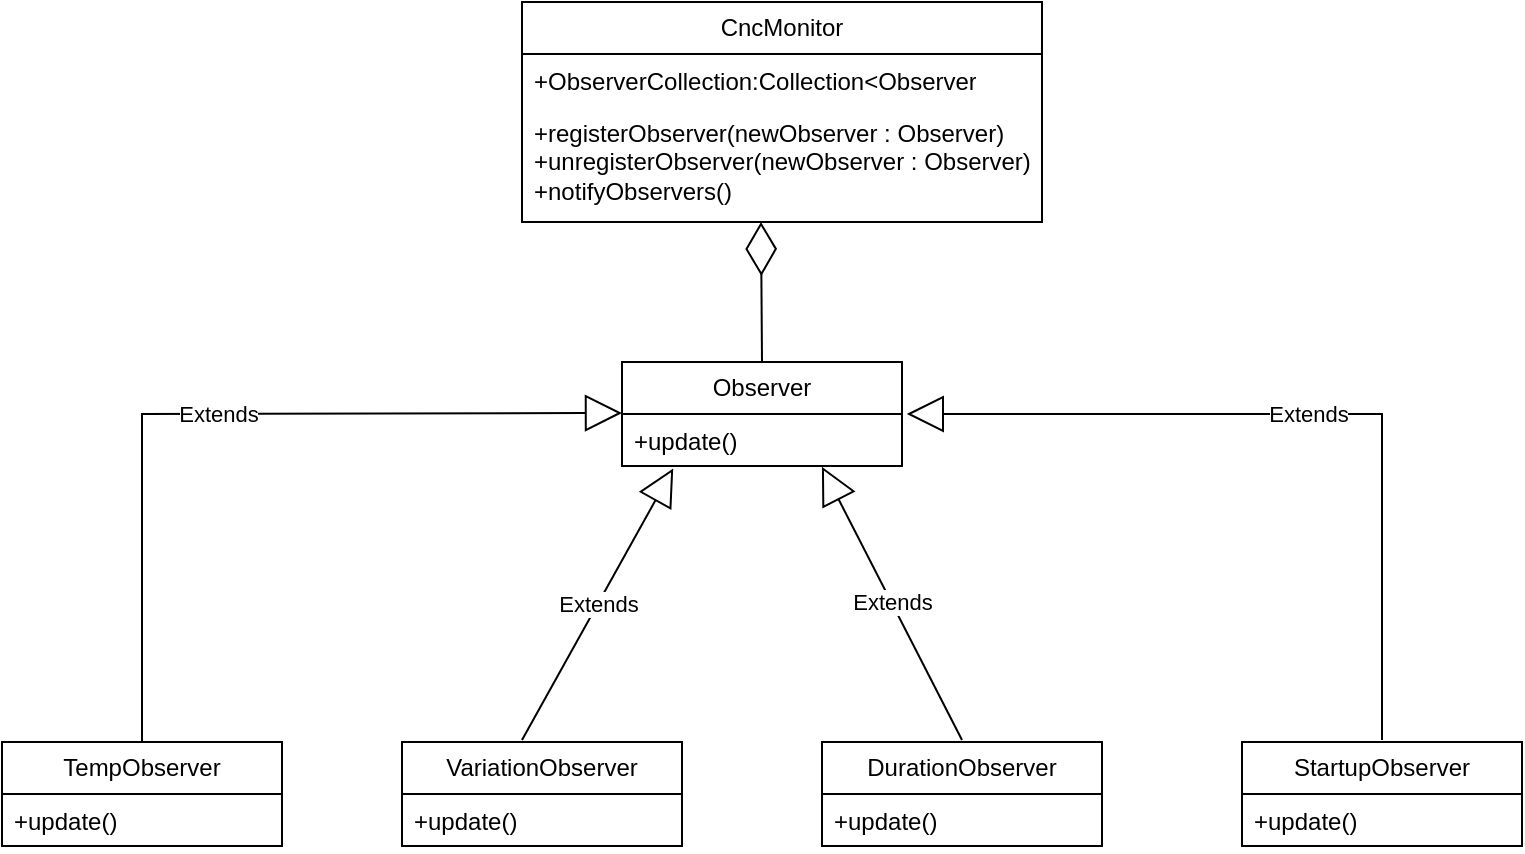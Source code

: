 <mxfile version="22.1.18" type="device">
  <diagram name="Page-1" id="PTCbz6nT7_cXMCXYHSPc">
    <mxGraphModel dx="1282" dy="577" grid="1" gridSize="10" guides="1" tooltips="1" connect="1" arrows="1" fold="1" page="1" pageScale="1" pageWidth="850" pageHeight="1100" math="0" shadow="0">
      <root>
        <mxCell id="0" />
        <mxCell id="1" parent="0" />
        <mxCell id="SP3Vm1jlRCVkKguuvt2Q-6" value="CncMonitor" style="swimlane;fontStyle=0;childLayout=stackLayout;horizontal=1;startSize=26;fillColor=none;horizontalStack=0;resizeParent=1;resizeParentMax=0;resizeLast=0;collapsible=1;marginBottom=0;whiteSpace=wrap;html=1;" vertex="1" parent="1">
          <mxGeometry x="300" y="20" width="260" height="110" as="geometry" />
        </mxCell>
        <mxCell id="SP3Vm1jlRCVkKguuvt2Q-7" value="+ObserverCollection:Collection&amp;lt;Observer" style="text;strokeColor=none;fillColor=none;align=left;verticalAlign=top;spacingLeft=4;spacingRight=4;overflow=hidden;rotatable=0;points=[[0,0.5],[1,0.5]];portConstraint=eastwest;whiteSpace=wrap;html=1;" vertex="1" parent="SP3Vm1jlRCVkKguuvt2Q-6">
          <mxGeometry y="26" width="260" height="26" as="geometry" />
        </mxCell>
        <mxCell id="SP3Vm1jlRCVkKguuvt2Q-8" value="+registerObserver(newObserver : Observer)&lt;br&gt;+unregisterObserver(newObserver : Observer)&lt;br&gt;+notifyObservers()" style="text;strokeColor=none;fillColor=none;align=left;verticalAlign=top;spacingLeft=4;spacingRight=4;overflow=hidden;rotatable=0;points=[[0,0.5],[1,0.5]];portConstraint=eastwest;whiteSpace=wrap;html=1;" vertex="1" parent="SP3Vm1jlRCVkKguuvt2Q-6">
          <mxGeometry y="52" width="260" height="58" as="geometry" />
        </mxCell>
        <mxCell id="SP3Vm1jlRCVkKguuvt2Q-10" value="Observer" style="swimlane;fontStyle=0;childLayout=stackLayout;horizontal=1;startSize=26;fillColor=none;horizontalStack=0;resizeParent=1;resizeParentMax=0;resizeLast=0;collapsible=1;marginBottom=0;whiteSpace=wrap;html=1;" vertex="1" parent="1">
          <mxGeometry x="350" y="200" width="140" height="52" as="geometry" />
        </mxCell>
        <mxCell id="SP3Vm1jlRCVkKguuvt2Q-11" value="+update()" style="text;strokeColor=none;fillColor=none;align=left;verticalAlign=top;spacingLeft=4;spacingRight=4;overflow=hidden;rotatable=0;points=[[0,0.5],[1,0.5]];portConstraint=eastwest;whiteSpace=wrap;html=1;" vertex="1" parent="SP3Vm1jlRCVkKguuvt2Q-10">
          <mxGeometry y="26" width="140" height="26" as="geometry" />
        </mxCell>
        <mxCell id="SP3Vm1jlRCVkKguuvt2Q-14" value="DurationObserver" style="swimlane;fontStyle=0;childLayout=stackLayout;horizontal=1;startSize=26;fillColor=none;horizontalStack=0;resizeParent=1;resizeParentMax=0;resizeLast=0;collapsible=1;marginBottom=0;whiteSpace=wrap;html=1;" vertex="1" parent="1">
          <mxGeometry x="450" y="390" width="140" height="52" as="geometry" />
        </mxCell>
        <mxCell id="SP3Vm1jlRCVkKguuvt2Q-15" value="+update()" style="text;strokeColor=none;fillColor=none;align=left;verticalAlign=top;spacingLeft=4;spacingRight=4;overflow=hidden;rotatable=0;points=[[0,0.5],[1,0.5]];portConstraint=eastwest;whiteSpace=wrap;html=1;" vertex="1" parent="SP3Vm1jlRCVkKguuvt2Q-14">
          <mxGeometry y="26" width="140" height="26" as="geometry" />
        </mxCell>
        <mxCell id="SP3Vm1jlRCVkKguuvt2Q-16" value="VariationObserver" style="swimlane;fontStyle=0;childLayout=stackLayout;horizontal=1;startSize=26;fillColor=none;horizontalStack=0;resizeParent=1;resizeParentMax=0;resizeLast=0;collapsible=1;marginBottom=0;whiteSpace=wrap;html=1;" vertex="1" parent="1">
          <mxGeometry x="240" y="390" width="140" height="52" as="geometry" />
        </mxCell>
        <mxCell id="SP3Vm1jlRCVkKguuvt2Q-17" value="+update()" style="text;strokeColor=none;fillColor=none;align=left;verticalAlign=top;spacingLeft=4;spacingRight=4;overflow=hidden;rotatable=0;points=[[0,0.5],[1,0.5]];portConstraint=eastwest;whiteSpace=wrap;html=1;" vertex="1" parent="SP3Vm1jlRCVkKguuvt2Q-16">
          <mxGeometry y="26" width="140" height="26" as="geometry" />
        </mxCell>
        <mxCell id="SP3Vm1jlRCVkKguuvt2Q-18" value="TempObserver" style="swimlane;fontStyle=0;childLayout=stackLayout;horizontal=1;startSize=26;fillColor=none;horizontalStack=0;resizeParent=1;resizeParentMax=0;resizeLast=0;collapsible=1;marginBottom=0;whiteSpace=wrap;html=1;" vertex="1" parent="1">
          <mxGeometry x="40" y="390" width="140" height="52" as="geometry" />
        </mxCell>
        <mxCell id="SP3Vm1jlRCVkKguuvt2Q-19" value="+update()" style="text;strokeColor=none;fillColor=none;align=left;verticalAlign=top;spacingLeft=4;spacingRight=4;overflow=hidden;rotatable=0;points=[[0,0.5],[1,0.5]];portConstraint=eastwest;whiteSpace=wrap;html=1;" vertex="1" parent="SP3Vm1jlRCVkKguuvt2Q-18">
          <mxGeometry y="26" width="140" height="26" as="geometry" />
        </mxCell>
        <mxCell id="SP3Vm1jlRCVkKguuvt2Q-20" value="StartupObserver" style="swimlane;fontStyle=0;childLayout=stackLayout;horizontal=1;startSize=26;fillColor=none;horizontalStack=0;resizeParent=1;resizeParentMax=0;resizeLast=0;collapsible=1;marginBottom=0;whiteSpace=wrap;html=1;" vertex="1" parent="1">
          <mxGeometry x="660" y="390" width="140" height="52" as="geometry" />
        </mxCell>
        <mxCell id="SP3Vm1jlRCVkKguuvt2Q-21" value="+update()" style="text;strokeColor=none;fillColor=none;align=left;verticalAlign=top;spacingLeft=4;spacingRight=4;overflow=hidden;rotatable=0;points=[[0,0.5],[1,0.5]];portConstraint=eastwest;whiteSpace=wrap;html=1;" vertex="1" parent="SP3Vm1jlRCVkKguuvt2Q-20">
          <mxGeometry y="26" width="140" height="26" as="geometry" />
        </mxCell>
        <mxCell id="SP3Vm1jlRCVkKguuvt2Q-28" value="" style="endArrow=diamondThin;endFill=0;endSize=24;html=1;rounded=0;exitX=0.5;exitY=0;exitDx=0;exitDy=0;" edge="1" parent="1" source="SP3Vm1jlRCVkKguuvt2Q-10">
          <mxGeometry width="160" relative="1" as="geometry">
            <mxPoint x="419.5" y="190" as="sourcePoint" />
            <mxPoint x="419.5" y="130" as="targetPoint" />
          </mxGeometry>
        </mxCell>
        <mxCell id="SP3Vm1jlRCVkKguuvt2Q-29" value="Extends" style="endArrow=block;endSize=16;endFill=0;html=1;rounded=0;exitX=0.5;exitY=0;exitDx=0;exitDy=0;" edge="1" parent="1" source="SP3Vm1jlRCVkKguuvt2Q-18">
          <mxGeometry width="160" relative="1" as="geometry">
            <mxPoint x="190" y="225.5" as="sourcePoint" />
            <mxPoint x="350" y="225.5" as="targetPoint" />
            <Array as="points">
              <mxPoint x="110" y="226" />
            </Array>
          </mxGeometry>
        </mxCell>
        <mxCell id="SP3Vm1jlRCVkKguuvt2Q-30" value="Extends" style="endArrow=block;endSize=16;endFill=0;html=1;rounded=0;entryX=1.017;entryY=0;entryDx=0;entryDy=0;entryPerimeter=0;" edge="1" parent="1" target="SP3Vm1jlRCVkKguuvt2Q-11">
          <mxGeometry width="160" relative="1" as="geometry">
            <mxPoint x="730" y="389" as="sourcePoint" />
            <mxPoint x="890" y="389" as="targetPoint" />
            <Array as="points">
              <mxPoint x="730" y="226" />
            </Array>
          </mxGeometry>
        </mxCell>
        <mxCell id="SP3Vm1jlRCVkKguuvt2Q-31" value="Extends" style="endArrow=block;endSize=16;endFill=0;html=1;rounded=0;entryX=0.183;entryY=1.046;entryDx=0;entryDy=0;entryPerimeter=0;" edge="1" parent="1" target="SP3Vm1jlRCVkKguuvt2Q-11">
          <mxGeometry width="160" relative="1" as="geometry">
            <mxPoint x="300" y="389" as="sourcePoint" />
            <mxPoint x="460" y="389" as="targetPoint" />
          </mxGeometry>
        </mxCell>
        <mxCell id="SP3Vm1jlRCVkKguuvt2Q-32" value="Extends" style="endArrow=block;endSize=16;endFill=0;html=1;rounded=0;entryX=0.714;entryY=1.015;entryDx=0;entryDy=0;entryPerimeter=0;" edge="1" parent="1" target="SP3Vm1jlRCVkKguuvt2Q-11">
          <mxGeometry width="160" relative="1" as="geometry">
            <mxPoint x="520" y="389" as="sourcePoint" />
            <mxPoint x="680" y="389" as="targetPoint" />
          </mxGeometry>
        </mxCell>
      </root>
    </mxGraphModel>
  </diagram>
</mxfile>
